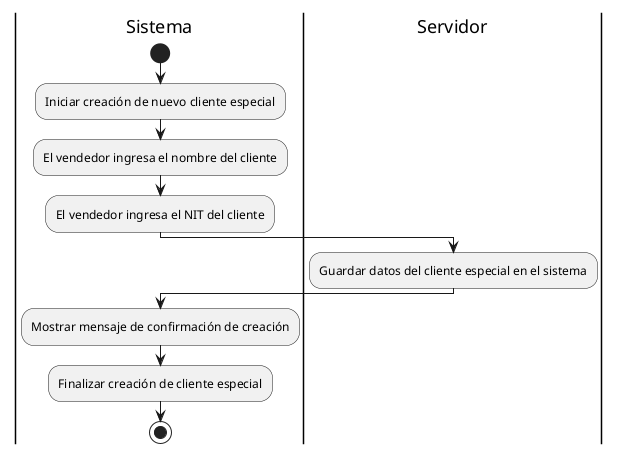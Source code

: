 @startuml crear cliente especial

|Sistema|
start
:Iniciar creación de nuevo cliente especial;
:El vendedor ingresa el nombre del cliente;
:El vendedor ingresa el NIT del cliente;
|Servidor|
:Guardar datos del cliente especial en el sistema;
|Sistema|
:Mostrar mensaje de confirmación de creación;
:Finalizar creación de cliente especial;
stop

@enduml
